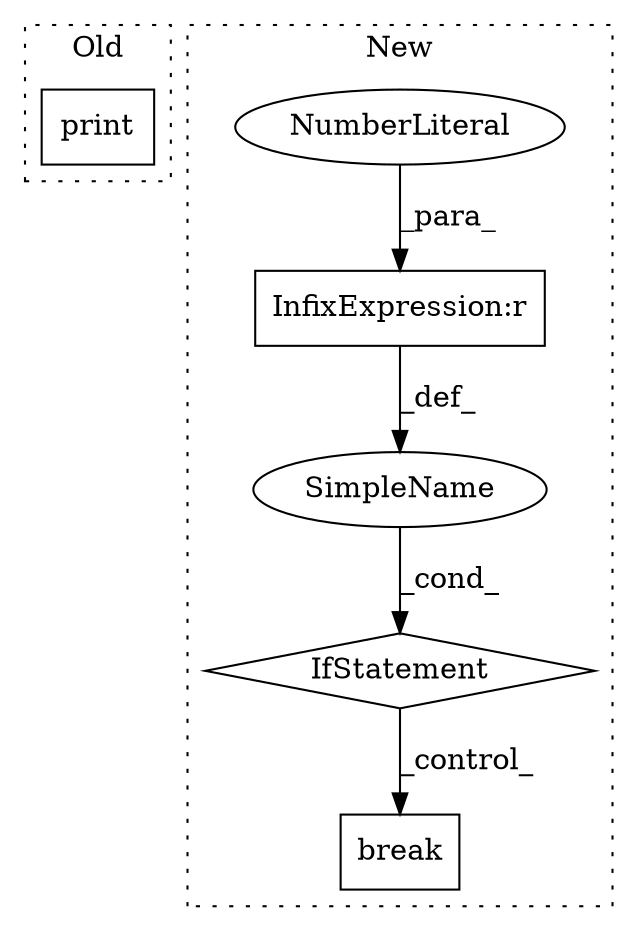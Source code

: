 digraph G {
subgraph cluster0 {
1 [label="print" a="32" s="2772,2791" l="6,1" shape="box"];
label = "Old";
style="dotted";
}
subgraph cluster1 {
2 [label="break" a="10" s="2689" l="6" shape="box"];
3 [label="IfStatement" a="25" s="2667,2677" l="4,2" shape="diamond"];
4 [label="SimpleName" a="42" s="" l="" shape="ellipse"];
5 [label="InfixExpression:r" a="27" s="2672" l="4" shape="box"];
6 [label="NumberLiteral" a="34" s="2676" l="1" shape="ellipse"];
label = "New";
style="dotted";
}
3 -> 2 [label="_control_"];
4 -> 3 [label="_cond_"];
5 -> 4 [label="_def_"];
6 -> 5 [label="_para_"];
}